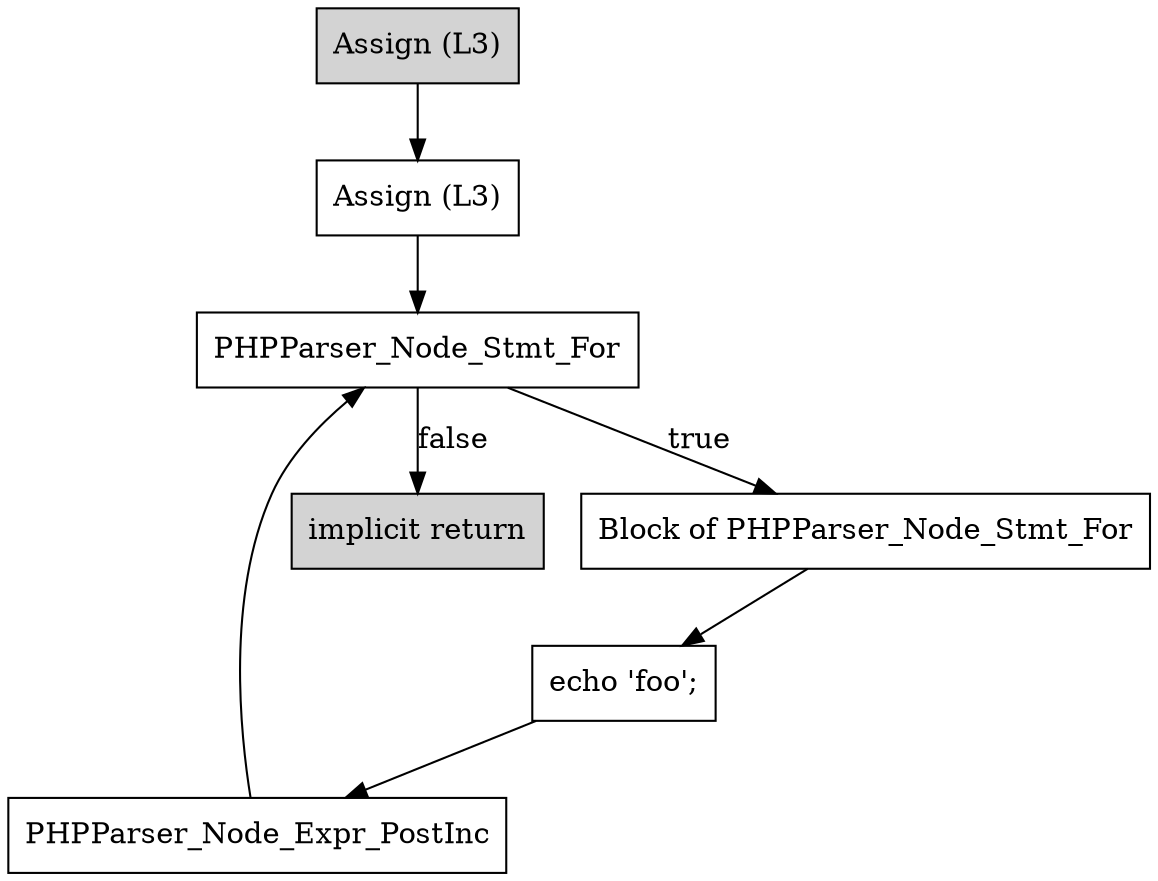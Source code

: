 digraph G {
    B1 [shape=box,label="implicit return",style=filled]
    B2 [shape=box,label="Assign (L3)",style=filled]
    B2 -> B3
    B4 [shape=box,label="echo 'foo';"]
    B4 -> B5
    B5 [shape=box,label="PHPParser_Node_Expr_PostInc"]
    B5 -> B6
    B7 [shape=box,label="Block of PHPParser_Node_Stmt_For"]
    B7 -> B4
    B3 [shape=box,label="Assign (L3)"]
    B3 -> B6
    B6 [shape=box,label="PHPParser_Node_Stmt_For"]
    B6 -> B7 [label="true"]
    B6 -> B1 [label="false"]
}